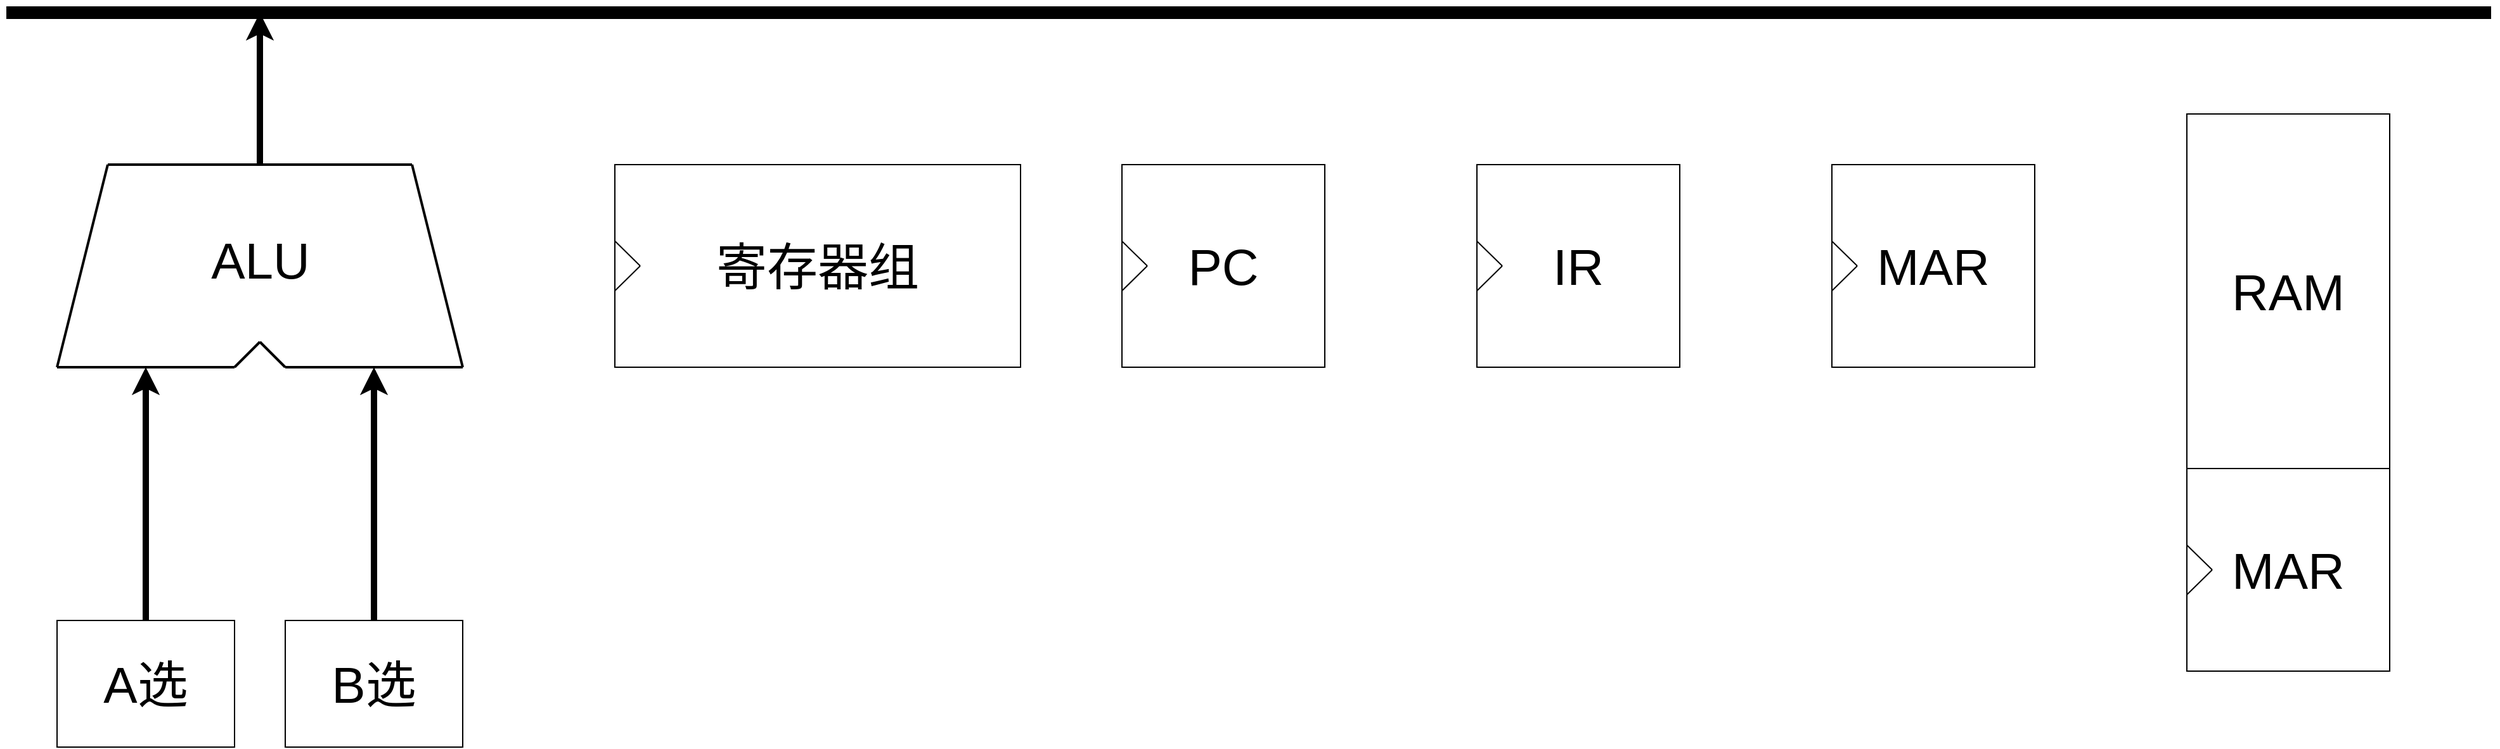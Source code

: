 <mxfile version="24.4.10" type="github">
  <diagram name="第 1 页" id="NPU7hm5LGNGhCcqN77LV">
    <mxGraphModel dx="2607" dy="1329" grid="1" gridSize="10" guides="1" tooltips="1" connect="1" arrows="1" fold="1" page="1" pageScale="1" pageWidth="2336" pageHeight="1654" math="0" shadow="0">
      <root>
        <mxCell id="0" />
        <mxCell id="1" parent="0" />
        <mxCell id="jWbf1facQkrspruIxKf3-2" value="" style="endArrow=none;html=1;rounded=0;jumpSize=10;strokeOpacity=100;arcSize=20;strokeWidth=10;" edge="1" parent="1">
          <mxGeometry width="50" height="50" relative="1" as="geometry">
            <mxPoint x="240" y="240" as="sourcePoint" />
            <mxPoint x="2200" y="240" as="targetPoint" />
          </mxGeometry>
        </mxCell>
        <mxCell id="jWbf1facQkrspruIxKf3-4" value="" style="endArrow=none;html=1;rounded=0;strokeWidth=2;" edge="1" parent="1">
          <mxGeometry width="50" height="50" relative="1" as="geometry">
            <mxPoint x="320" y="360" as="sourcePoint" />
            <mxPoint x="560" y="360" as="targetPoint" />
          </mxGeometry>
        </mxCell>
        <mxCell id="jWbf1facQkrspruIxKf3-5" value="" style="endArrow=none;html=1;rounded=0;strokeWidth=2;" edge="1" parent="1">
          <mxGeometry width="50" height="50" relative="1" as="geometry">
            <mxPoint x="280" y="520" as="sourcePoint" />
            <mxPoint x="320" y="360" as="targetPoint" />
          </mxGeometry>
        </mxCell>
        <mxCell id="jWbf1facQkrspruIxKf3-6" value="" style="endArrow=none;html=1;rounded=0;strokeWidth=2;" edge="1" parent="1">
          <mxGeometry width="50" height="50" relative="1" as="geometry">
            <mxPoint x="600" y="520" as="sourcePoint" />
            <mxPoint x="560" y="360" as="targetPoint" />
          </mxGeometry>
        </mxCell>
        <mxCell id="jWbf1facQkrspruIxKf3-8" value="" style="endArrow=none;html=1;rounded=0;strokeWidth=2;" edge="1" parent="1">
          <mxGeometry width="50" height="50" relative="1" as="geometry">
            <mxPoint x="280" y="520" as="sourcePoint" />
            <mxPoint x="420" y="520" as="targetPoint" />
          </mxGeometry>
        </mxCell>
        <mxCell id="jWbf1facQkrspruIxKf3-9" value="" style="endArrow=none;html=1;rounded=0;strokeWidth=2;" edge="1" parent="1">
          <mxGeometry width="50" height="50" relative="1" as="geometry">
            <mxPoint x="460" y="520" as="sourcePoint" />
            <mxPoint x="600" y="520" as="targetPoint" />
          </mxGeometry>
        </mxCell>
        <mxCell id="jWbf1facQkrspruIxKf3-10" value="" style="endArrow=none;html=1;rounded=0;strokeWidth=2;" edge="1" parent="1">
          <mxGeometry width="50" height="50" relative="1" as="geometry">
            <mxPoint x="420" y="520" as="sourcePoint" />
            <mxPoint x="440" y="500" as="targetPoint" />
          </mxGeometry>
        </mxCell>
        <mxCell id="jWbf1facQkrspruIxKf3-11" value="" style="endArrow=none;html=1;rounded=0;strokeWidth=2;" edge="1" parent="1">
          <mxGeometry width="50" height="50" relative="1" as="geometry">
            <mxPoint x="440" y="500" as="sourcePoint" />
            <mxPoint x="460" y="520" as="targetPoint" />
          </mxGeometry>
        </mxCell>
        <mxCell id="jWbf1facQkrspruIxKf3-12" value="" style="endArrow=classic;html=1;rounded=0;strokeWidth=5;" edge="1" parent="1">
          <mxGeometry width="50" height="50" relative="1" as="geometry">
            <mxPoint x="440" y="360" as="sourcePoint" />
            <mxPoint x="440" y="240" as="targetPoint" />
          </mxGeometry>
        </mxCell>
        <mxCell id="jWbf1facQkrspruIxKf3-17" style="edgeStyle=orthogonalEdgeStyle;rounded=0;orthogonalLoop=1;jettySize=auto;html=1;exitX=0.5;exitY=0;exitDx=0;exitDy=0;strokeWidth=5;" edge="1" parent="1" source="jWbf1facQkrspruIxKf3-14">
          <mxGeometry relative="1" as="geometry">
            <mxPoint x="350" y="520" as="targetPoint" />
          </mxGeometry>
        </mxCell>
        <mxCell id="jWbf1facQkrspruIxKf3-14" value="&lt;font style=&quot;font-size: 40px;&quot;&gt;A选&lt;/font&gt;" style="rounded=0;whiteSpace=wrap;html=1;" vertex="1" parent="1">
          <mxGeometry x="280" y="720" width="140" height="100" as="geometry" />
        </mxCell>
        <mxCell id="jWbf1facQkrspruIxKf3-18" style="edgeStyle=orthogonalEdgeStyle;rounded=0;orthogonalLoop=1;jettySize=auto;html=1;exitX=0.5;exitY=0;exitDx=0;exitDy=0;strokeWidth=5;" edge="1" parent="1" source="jWbf1facQkrspruIxKf3-15">
          <mxGeometry relative="1" as="geometry">
            <mxPoint x="530" y="520" as="targetPoint" />
          </mxGeometry>
        </mxCell>
        <mxCell id="jWbf1facQkrspruIxKf3-15" value="&lt;font style=&quot;font-size: 40px;&quot;&gt;B选&lt;/font&gt;" style="rounded=0;whiteSpace=wrap;html=1;" vertex="1" parent="1">
          <mxGeometry x="460" y="720" width="140" height="100" as="geometry" />
        </mxCell>
        <mxCell id="jWbf1facQkrspruIxKf3-16" value="&lt;font style=&quot;font-size: 40px;&quot;&gt;ALU&lt;/font&gt;" style="text;html=1;align=center;verticalAlign=middle;resizable=0;points=[];autosize=1;strokeColor=none;fillColor=none;" vertex="1" parent="1">
          <mxGeometry x="390" y="405" width="100" height="60" as="geometry" />
        </mxCell>
        <mxCell id="jWbf1facQkrspruIxKf3-19" value="&lt;font style=&quot;font-size: 40px;&quot;&gt;寄存器组&lt;/font&gt;" style="rounded=0;whiteSpace=wrap;html=1;" vertex="1" parent="1">
          <mxGeometry x="720" y="360" width="320" height="160" as="geometry" />
        </mxCell>
        <mxCell id="jWbf1facQkrspruIxKf3-20" value="" style="endArrow=none;html=1;rounded=0;exitX=0.001;exitY=0.379;exitDx=0;exitDy=0;exitPerimeter=0;" edge="1" parent="1" source="jWbf1facQkrspruIxKf3-19">
          <mxGeometry width="50" height="50" relative="1" as="geometry">
            <mxPoint x="910" y="560" as="sourcePoint" />
            <mxPoint x="740" y="440" as="targetPoint" />
          </mxGeometry>
        </mxCell>
        <mxCell id="jWbf1facQkrspruIxKf3-21" value="" style="endArrow=none;html=1;rounded=0;exitX=-0.003;exitY=0.629;exitDx=0;exitDy=0;exitPerimeter=0;" edge="1" parent="1">
          <mxGeometry width="50" height="50" relative="1" as="geometry">
            <mxPoint x="720.04" y="459.64" as="sourcePoint" />
            <mxPoint x="740" y="440" as="targetPoint" />
          </mxGeometry>
        </mxCell>
        <mxCell id="jWbf1facQkrspruIxKf3-22" value="&lt;font style=&quot;font-size: 40px;&quot;&gt;PC&lt;/font&gt;" style="rounded=0;whiteSpace=wrap;html=1;" vertex="1" parent="1">
          <mxGeometry x="1120" y="360" width="160" height="160" as="geometry" />
        </mxCell>
        <mxCell id="jWbf1facQkrspruIxKf3-23" value="" style="endArrow=none;html=1;rounded=0;exitX=0.001;exitY=0.379;exitDx=0;exitDy=0;exitPerimeter=0;" edge="1" parent="1" source="jWbf1facQkrspruIxKf3-22">
          <mxGeometry width="50" height="50" relative="1" as="geometry">
            <mxPoint x="1310" y="560" as="sourcePoint" />
            <mxPoint x="1140" y="440" as="targetPoint" />
          </mxGeometry>
        </mxCell>
        <mxCell id="jWbf1facQkrspruIxKf3-24" value="" style="endArrow=none;html=1;rounded=0;exitX=-0.003;exitY=0.629;exitDx=0;exitDy=0;exitPerimeter=0;" edge="1" parent="1">
          <mxGeometry width="50" height="50" relative="1" as="geometry">
            <mxPoint x="1120.04" y="459.64" as="sourcePoint" />
            <mxPoint x="1140" y="440" as="targetPoint" />
          </mxGeometry>
        </mxCell>
        <mxCell id="jWbf1facQkrspruIxKf3-25" value="&lt;span style=&quot;font-size: 40px;&quot;&gt;IR&lt;/span&gt;" style="rounded=0;whiteSpace=wrap;html=1;" vertex="1" parent="1">
          <mxGeometry x="1400" y="360" width="160" height="160" as="geometry" />
        </mxCell>
        <mxCell id="jWbf1facQkrspruIxKf3-26" value="" style="endArrow=none;html=1;rounded=0;exitX=0.001;exitY=0.379;exitDx=0;exitDy=0;exitPerimeter=0;" edge="1" parent="1" source="jWbf1facQkrspruIxKf3-25">
          <mxGeometry width="50" height="50" relative="1" as="geometry">
            <mxPoint x="1590" y="560" as="sourcePoint" />
            <mxPoint x="1420" y="440" as="targetPoint" />
          </mxGeometry>
        </mxCell>
        <mxCell id="jWbf1facQkrspruIxKf3-27" value="" style="endArrow=none;html=1;rounded=0;exitX=-0.003;exitY=0.629;exitDx=0;exitDy=0;exitPerimeter=0;" edge="1" parent="1">
          <mxGeometry width="50" height="50" relative="1" as="geometry">
            <mxPoint x="1400.04" y="459.64" as="sourcePoint" />
            <mxPoint x="1420" y="440" as="targetPoint" />
          </mxGeometry>
        </mxCell>
        <mxCell id="jWbf1facQkrspruIxKf3-28" value="&lt;span style=&quot;font-size: 40px;&quot;&gt;MAR&lt;/span&gt;" style="rounded=0;whiteSpace=wrap;html=1;" vertex="1" parent="1">
          <mxGeometry x="1680" y="360" width="160" height="160" as="geometry" />
        </mxCell>
        <mxCell id="jWbf1facQkrspruIxKf3-29" value="" style="endArrow=none;html=1;rounded=0;exitX=0.001;exitY=0.379;exitDx=0;exitDy=0;exitPerimeter=0;" edge="1" parent="1" source="jWbf1facQkrspruIxKf3-28">
          <mxGeometry width="50" height="50" relative="1" as="geometry">
            <mxPoint x="1870" y="560" as="sourcePoint" />
            <mxPoint x="1700" y="440" as="targetPoint" />
          </mxGeometry>
        </mxCell>
        <mxCell id="jWbf1facQkrspruIxKf3-30" value="" style="endArrow=none;html=1;rounded=0;exitX=-0.003;exitY=0.629;exitDx=0;exitDy=0;exitPerimeter=0;" edge="1" parent="1">
          <mxGeometry width="50" height="50" relative="1" as="geometry">
            <mxPoint x="1680.04" y="459.64" as="sourcePoint" />
            <mxPoint x="1700" y="440" as="targetPoint" />
          </mxGeometry>
        </mxCell>
        <mxCell id="jWbf1facQkrspruIxKf3-31" value="&lt;span style=&quot;font-size: 40px;&quot;&gt;MAR&lt;/span&gt;" style="rounded=0;whiteSpace=wrap;html=1;" vertex="1" parent="1">
          <mxGeometry x="1960" y="600" width="160" height="160" as="geometry" />
        </mxCell>
        <mxCell id="jWbf1facQkrspruIxKf3-32" value="" style="endArrow=none;html=1;rounded=0;exitX=0.001;exitY=0.379;exitDx=0;exitDy=0;exitPerimeter=0;" edge="1" parent="1" source="jWbf1facQkrspruIxKf3-31">
          <mxGeometry width="50" height="50" relative="1" as="geometry">
            <mxPoint x="2150" y="800" as="sourcePoint" />
            <mxPoint x="1980" y="680" as="targetPoint" />
          </mxGeometry>
        </mxCell>
        <mxCell id="jWbf1facQkrspruIxKf3-33" value="" style="endArrow=none;html=1;rounded=0;exitX=-0.003;exitY=0.629;exitDx=0;exitDy=0;exitPerimeter=0;" edge="1" parent="1">
          <mxGeometry width="50" height="50" relative="1" as="geometry">
            <mxPoint x="1960.04" y="699.64" as="sourcePoint" />
            <mxPoint x="1980" y="680" as="targetPoint" />
          </mxGeometry>
        </mxCell>
        <mxCell id="jWbf1facQkrspruIxKf3-34" value="&lt;font style=&quot;font-size: 40px;&quot;&gt;RAM&lt;/font&gt;" style="rounded=0;whiteSpace=wrap;html=1;" vertex="1" parent="1">
          <mxGeometry x="1960" y="320" width="160" height="280" as="geometry" />
        </mxCell>
      </root>
    </mxGraphModel>
  </diagram>
</mxfile>

